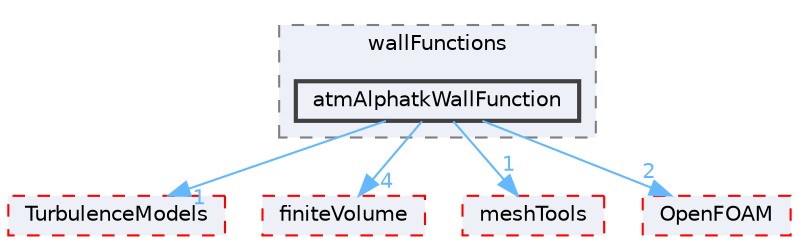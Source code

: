 digraph "src/atmosphericModels/derivedFvPatchFields/wallFunctions/atmAlphatkWallFunction"
{
 // LATEX_PDF_SIZE
  bgcolor="transparent";
  edge [fontname=Helvetica,fontsize=10,labelfontname=Helvetica,labelfontsize=10];
  node [fontname=Helvetica,fontsize=10,shape=box,height=0.2,width=0.4];
  compound=true
  subgraph clusterdir_a762a943316ece5e9932d5102317d0a5 {
    graph [ bgcolor="#edf0f7", pencolor="grey50", label="wallFunctions", fontname=Helvetica,fontsize=10 style="filled,dashed", URL="dir_a762a943316ece5e9932d5102317d0a5.html",tooltip=""]
  dir_e453864351dc8cc96deabece8683fa84 [label="atmAlphatkWallFunction", fillcolor="#edf0f7", color="grey25", style="filled,bold", URL="dir_e453864351dc8cc96deabece8683fa84.html",tooltip=""];
  }
  dir_1eda626aeac0f0ad2848c36acaa5d501 [label="TurbulenceModels", fillcolor="#edf0f7", color="red", style="filled,dashed", URL="dir_1eda626aeac0f0ad2848c36acaa5d501.html",tooltip=""];
  dir_9bd15774b555cf7259a6fa18f99fe99b [label="finiteVolume", fillcolor="#edf0f7", color="red", style="filled,dashed", URL="dir_9bd15774b555cf7259a6fa18f99fe99b.html",tooltip=""];
  dir_ae30ad0bef50cf391b24c614251bb9fd [label="meshTools", fillcolor="#edf0f7", color="red", style="filled,dashed", URL="dir_ae30ad0bef50cf391b24c614251bb9fd.html",tooltip=""];
  dir_c5473ff19b20e6ec4dfe5c310b3778a8 [label="OpenFOAM", fillcolor="#edf0f7", color="red", style="filled,dashed", URL="dir_c5473ff19b20e6ec4dfe5c310b3778a8.html",tooltip=""];
  dir_e453864351dc8cc96deabece8683fa84->dir_1eda626aeac0f0ad2848c36acaa5d501 [headlabel="1", labeldistance=1.5 headhref="dir_000139_004143.html" href="dir_000139_004143.html" color="steelblue1" fontcolor="steelblue1"];
  dir_e453864351dc8cc96deabece8683fa84->dir_9bd15774b555cf7259a6fa18f99fe99b [headlabel="4", labeldistance=1.5 headhref="dir_000139_001387.html" href="dir_000139_001387.html" color="steelblue1" fontcolor="steelblue1"];
  dir_e453864351dc8cc96deabece8683fa84->dir_ae30ad0bef50cf391b24c614251bb9fd [headlabel="1", labeldistance=1.5 headhref="dir_000139_002382.html" href="dir_000139_002382.html" color="steelblue1" fontcolor="steelblue1"];
  dir_e453864351dc8cc96deabece8683fa84->dir_c5473ff19b20e6ec4dfe5c310b3778a8 [headlabel="2", labeldistance=1.5 headhref="dir_000139_002695.html" href="dir_000139_002695.html" color="steelblue1" fontcolor="steelblue1"];
}
